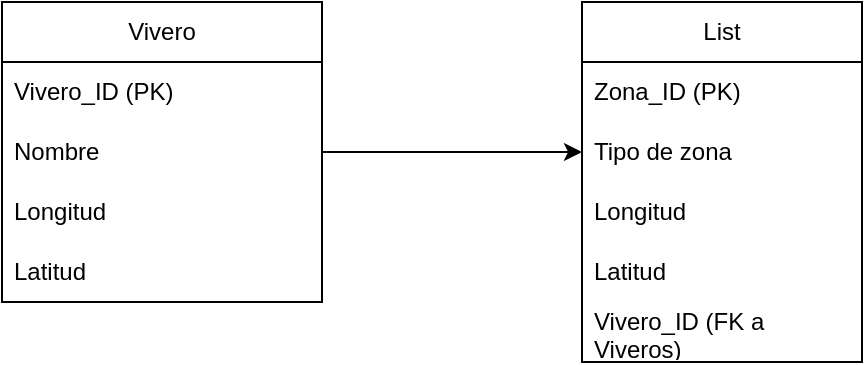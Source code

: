 <mxfile version="24.8.2">
  <diagram name="Página-1" id="y-SyeY6Hac7-5Vz-gWNY">
    <mxGraphModel dx="472" dy="779" grid="1" gridSize="10" guides="1" tooltips="1" connect="1" arrows="1" fold="1" page="1" pageScale="1" pageWidth="1654" pageHeight="2336" math="0" shadow="0">
      <root>
        <mxCell id="0" />
        <mxCell id="1" parent="0" />
        <mxCell id="gdBTWpyvUSNcfsHML8O1-1" value="Vivero" style="swimlane;fontStyle=0;childLayout=stackLayout;horizontal=1;startSize=30;horizontalStack=0;resizeParent=1;resizeParentMax=0;resizeLast=0;collapsible=1;marginBottom=0;whiteSpace=wrap;html=1;" parent="1" vertex="1">
          <mxGeometry x="50" y="1310" width="160" height="150" as="geometry">
            <mxRectangle x="110" y="1500" width="70" height="30" as="alternateBounds" />
          </mxGeometry>
        </mxCell>
        <mxCell id="gdBTWpyvUSNcfsHML8O1-2" value="Vivero_ID (PK)&lt;span style=&quot;white-space: pre;&quot;&gt;&#x9;&lt;/span&gt;" style="text;strokeColor=none;fillColor=none;align=left;verticalAlign=middle;spacingLeft=4;spacingRight=4;overflow=hidden;points=[[0,0.5],[1,0.5]];portConstraint=eastwest;rotatable=0;whiteSpace=wrap;html=1;" parent="gdBTWpyvUSNcfsHML8O1-1" vertex="1">
          <mxGeometry y="30" width="160" height="30" as="geometry" />
        </mxCell>
        <mxCell id="gdBTWpyvUSNcfsHML8O1-3" value="Nombre" style="text;strokeColor=none;fillColor=none;align=left;verticalAlign=middle;spacingLeft=4;spacingRight=4;overflow=hidden;points=[[0,0.5],[1,0.5]];portConstraint=eastwest;rotatable=0;whiteSpace=wrap;html=1;" parent="gdBTWpyvUSNcfsHML8O1-1" vertex="1">
          <mxGeometry y="60" width="160" height="30" as="geometry" />
        </mxCell>
        <mxCell id="gdBTWpyvUSNcfsHML8O1-4" value="Longitud" style="text;strokeColor=none;fillColor=none;align=left;verticalAlign=middle;spacingLeft=4;spacingRight=4;overflow=hidden;points=[[0,0.5],[1,0.5]];portConstraint=eastwest;rotatable=0;whiteSpace=wrap;html=1;" parent="gdBTWpyvUSNcfsHML8O1-1" vertex="1">
          <mxGeometry y="90" width="160" height="30" as="geometry" />
        </mxCell>
        <mxCell id="7hObZ_VGaH9vUzibAlcM-1" value="Latitud" style="text;strokeColor=none;fillColor=none;align=left;verticalAlign=middle;spacingLeft=4;spacingRight=4;overflow=hidden;points=[[0,0.5],[1,0.5]];portConstraint=eastwest;rotatable=0;whiteSpace=wrap;html=1;" vertex="1" parent="gdBTWpyvUSNcfsHML8O1-1">
          <mxGeometry y="120" width="160" height="30" as="geometry" />
        </mxCell>
        <mxCell id="7hObZ_VGaH9vUzibAlcM-4" value="List" style="swimlane;fontStyle=0;childLayout=stackLayout;horizontal=1;startSize=30;horizontalStack=0;resizeParent=1;resizeParentMax=0;resizeLast=0;collapsible=1;marginBottom=0;whiteSpace=wrap;html=1;" vertex="1" parent="1">
          <mxGeometry x="340" y="1310" width="140" height="180" as="geometry" />
        </mxCell>
        <mxCell id="7hObZ_VGaH9vUzibAlcM-5" value="Zona_ID (PK)" style="text;strokeColor=none;fillColor=none;align=left;verticalAlign=middle;spacingLeft=4;spacingRight=4;overflow=hidden;points=[[0,0.5],[1,0.5]];portConstraint=eastwest;rotatable=0;whiteSpace=wrap;html=1;" vertex="1" parent="7hObZ_VGaH9vUzibAlcM-4">
          <mxGeometry y="30" width="140" height="30" as="geometry" />
        </mxCell>
        <mxCell id="7hObZ_VGaH9vUzibAlcM-6" value="Tipo de zona" style="text;strokeColor=none;fillColor=none;align=left;verticalAlign=middle;spacingLeft=4;spacingRight=4;overflow=hidden;points=[[0,0.5],[1,0.5]];portConstraint=eastwest;rotatable=0;whiteSpace=wrap;html=1;" vertex="1" parent="7hObZ_VGaH9vUzibAlcM-4">
          <mxGeometry y="60" width="140" height="30" as="geometry" />
        </mxCell>
        <mxCell id="7hObZ_VGaH9vUzibAlcM-7" value="Longitud" style="text;strokeColor=none;fillColor=none;align=left;verticalAlign=middle;spacingLeft=4;spacingRight=4;overflow=hidden;points=[[0,0.5],[1,0.5]];portConstraint=eastwest;rotatable=0;whiteSpace=wrap;html=1;" vertex="1" parent="7hObZ_VGaH9vUzibAlcM-4">
          <mxGeometry y="90" width="140" height="30" as="geometry" />
        </mxCell>
        <mxCell id="7hObZ_VGaH9vUzibAlcM-8" value="Latitud" style="text;strokeColor=none;fillColor=none;align=left;verticalAlign=middle;spacingLeft=4;spacingRight=4;overflow=hidden;points=[[0,0.5],[1,0.5]];portConstraint=eastwest;rotatable=0;whiteSpace=wrap;html=1;" vertex="1" parent="7hObZ_VGaH9vUzibAlcM-4">
          <mxGeometry y="120" width="140" height="30" as="geometry" />
        </mxCell>
        <mxCell id="7hObZ_VGaH9vUzibAlcM-9" value="Vivero_ID (FK a Viveros)" style="text;strokeColor=none;fillColor=none;align=left;verticalAlign=middle;spacingLeft=4;spacingRight=4;overflow=hidden;points=[[0,0.5],[1,0.5]];portConstraint=eastwest;rotatable=0;whiteSpace=wrap;html=1;" vertex="1" parent="7hObZ_VGaH9vUzibAlcM-4">
          <mxGeometry y="150" width="140" height="30" as="geometry" />
        </mxCell>
        <mxCell id="7hObZ_VGaH9vUzibAlcM-11" style="edgeStyle=orthogonalEdgeStyle;rounded=0;orthogonalLoop=1;jettySize=auto;html=1;exitX=1;exitY=0.5;exitDx=0;exitDy=0;entryX=0;entryY=0.5;entryDx=0;entryDy=0;" edge="1" parent="1" source="gdBTWpyvUSNcfsHML8O1-3" target="7hObZ_VGaH9vUzibAlcM-6">
          <mxGeometry relative="1" as="geometry" />
        </mxCell>
      </root>
    </mxGraphModel>
  </diagram>
</mxfile>
